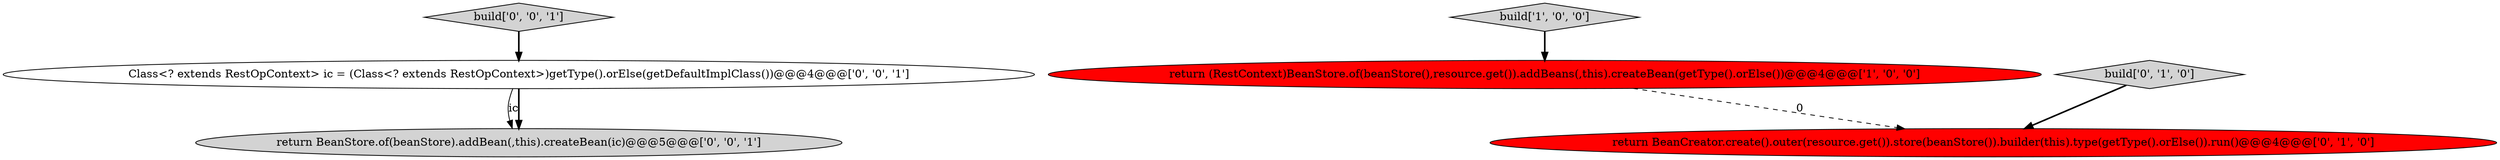 digraph {
4 [style = filled, label = "Class<? extends RestOpContext> ic = (Class<? extends RestOpContext>)getType().orElse(getDefaultImplClass())@@@4@@@['0', '0', '1']", fillcolor = white, shape = ellipse image = "AAA0AAABBB3BBB"];
6 [style = filled, label = "return BeanStore.of(beanStore).addBean(,this).createBean(ic)@@@5@@@['0', '0', '1']", fillcolor = lightgray, shape = ellipse image = "AAA0AAABBB3BBB"];
0 [style = filled, label = "build['1', '0', '0']", fillcolor = lightgray, shape = diamond image = "AAA0AAABBB1BBB"];
1 [style = filled, label = "return (RestContext)BeanStore.of(beanStore(),resource.get()).addBeans(,this).createBean(getType().orElse())@@@4@@@['1', '0', '0']", fillcolor = red, shape = ellipse image = "AAA1AAABBB1BBB"];
5 [style = filled, label = "build['0', '0', '1']", fillcolor = lightgray, shape = diamond image = "AAA0AAABBB3BBB"];
2 [style = filled, label = "return BeanCreator.create().outer(resource.get()).store(beanStore()).builder(this).type(getType().orElse()).run()@@@4@@@['0', '1', '0']", fillcolor = red, shape = ellipse image = "AAA1AAABBB2BBB"];
3 [style = filled, label = "build['0', '1', '0']", fillcolor = lightgray, shape = diamond image = "AAA0AAABBB2BBB"];
4->6 [style = solid, label="ic"];
1->2 [style = dashed, label="0"];
3->2 [style = bold, label=""];
4->6 [style = bold, label=""];
0->1 [style = bold, label=""];
5->4 [style = bold, label=""];
}

